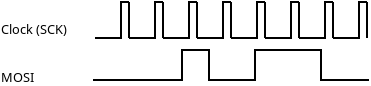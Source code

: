 <?xml version="1.0" encoding="UTF-8"?>
<dia:diagram xmlns:dia="http://www.lysator.liu.se/~alla/dia/"><dia:layer name="Background" visible="true"><dia:object type="Standard - ZigZagLine" version="0" id="O0"><dia:attribute name="obj_pos"><dia:point val="5.9,11.3"/></dia:attribute><dia:attribute name="obj_bb"><dia:rectangle val="5.85,9.45;7.65,11.35"/></dia:attribute><dia:attribute name="orth_points"><dia:point val="5.9,11.3"/><dia:point val="7.2,11.3"/><dia:point val="7.2,9.5"/><dia:point val="7.6,9.5"/></dia:attribute><dia:attribute name="orth_orient"><dia:enum val="0"/><dia:enum val="1"/><dia:enum val="0"/></dia:attribute></dia:object><dia:object type="Standard - Text" version="0" id="O1"><dia:attribute name="obj_pos"><dia:point val="1.2,11.1"/></dia:attribute><dia:attribute name="obj_bb"><dia:rectangle val="1.2,10.377;4.822,11.445"/></dia:attribute><dia:attribute name="text"><dia:composite type="text"><dia:attribute name="string"><dia:string>#Clock (SCK)#</dia:string></dia:attribute><dia:attribute name="font"><dia:font family="sans" style="0" name="Courier"/></dia:attribute><dia:attribute name="height"><dia:real val="0.8"/></dia:attribute><dia:attribute name="pos"><dia:point val="1.2,11.1"/></dia:attribute><dia:attribute name="color"><dia:color val="#000000"/></dia:attribute><dia:attribute name="alignment"><dia:enum val="0"/></dia:attribute></dia:composite></dia:attribute></dia:object><dia:object type="Standard - Text" version="0" id="O2"><dia:attribute name="obj_pos"><dia:point val="1.2,13.5"/></dia:attribute><dia:attribute name="obj_bb"><dia:rectangle val="1.177,12.777;2.85,13.845"/></dia:attribute><dia:attribute name="text"><dia:composite type="text"><dia:attribute name="string"><dia:string>#MOSI#</dia:string></dia:attribute><dia:attribute name="font"><dia:font family="sans" style="0" name="Courier"/></dia:attribute><dia:attribute name="height"><dia:real val="0.8"/></dia:attribute><dia:attribute name="pos"><dia:point val="1.2,13.5"/></dia:attribute><dia:attribute name="color"><dia:color val="#000000"/></dia:attribute><dia:attribute name="alignment"><dia:enum val="0"/></dia:attribute></dia:composite></dia:attribute></dia:object><dia:object type="Standard - Line" version="0" id="O3"><dia:attribute name="obj_pos"><dia:point val="7.6,9.5"/></dia:attribute><dia:attribute name="obj_bb"><dia:rectangle val="7.55,9.45;7.65,11.35"/></dia:attribute><dia:attribute name="conn_endpoints"><dia:point val="7.6,9.5"/><dia:point val="7.6,11.3"/></dia:attribute><dia:attribute name="numcp"><dia:int val="1"/></dia:attribute></dia:object><dia:object type="Standard - ZigZagLine" version="0" id="O4"><dia:attribute name="obj_pos"><dia:point val="7.6,11.3"/></dia:attribute><dia:attribute name="obj_bb"><dia:rectangle val="7.55,9.45;9.35,11.35"/></dia:attribute><dia:attribute name="orth_points"><dia:point val="7.6,11.3"/><dia:point val="8.9,11.3"/><dia:point val="8.9,9.5"/><dia:point val="9.3,9.5"/></dia:attribute><dia:attribute name="orth_orient"><dia:enum val="0"/><dia:enum val="1"/><dia:enum val="0"/></dia:attribute></dia:object><dia:object type="Standard - Line" version="0" id="O5"><dia:attribute name="obj_pos"><dia:point val="9.3,9.5"/></dia:attribute><dia:attribute name="obj_bb"><dia:rectangle val="9.25,9.45;9.35,11.35"/></dia:attribute><dia:attribute name="conn_endpoints"><dia:point val="9.3,9.5"/><dia:point val="9.3,11.3"/></dia:attribute><dia:attribute name="numcp"><dia:int val="1"/></dia:attribute></dia:object><dia:object type="Standard - ZigZagLine" version="0" id="O6"><dia:attribute name="obj_pos"><dia:point val="9.3,11.3"/></dia:attribute><dia:attribute name="obj_bb"><dia:rectangle val="9.25,9.45;11.05,11.35"/></dia:attribute><dia:attribute name="orth_points"><dia:point val="9.3,11.3"/><dia:point val="10.6,11.3"/><dia:point val="10.6,9.5"/><dia:point val="11,9.5"/></dia:attribute><dia:attribute name="orth_orient"><dia:enum val="0"/><dia:enum val="1"/><dia:enum val="0"/></dia:attribute></dia:object><dia:object type="Standard - Line" version="0" id="O7"><dia:attribute name="obj_pos"><dia:point val="11,9.5"/></dia:attribute><dia:attribute name="obj_bb"><dia:rectangle val="10.95,9.45;11.05,11.35"/></dia:attribute><dia:attribute name="conn_endpoints"><dia:point val="11,9.5"/><dia:point val="11,11.3"/></dia:attribute><dia:attribute name="numcp"><dia:int val="1"/></dia:attribute></dia:object><dia:object type="Standard - ZigZagLine" version="0" id="O8"><dia:attribute name="obj_pos"><dia:point val="11,11.3"/></dia:attribute><dia:attribute name="obj_bb"><dia:rectangle val="10.95,9.45;12.75,11.35"/></dia:attribute><dia:attribute name="orth_points"><dia:point val="11,11.3"/><dia:point val="12.3,11.3"/><dia:point val="12.3,9.5"/><dia:point val="12.7,9.5"/></dia:attribute><dia:attribute name="orth_orient"><dia:enum val="0"/><dia:enum val="1"/><dia:enum val="0"/></dia:attribute></dia:object><dia:object type="Standard - Line" version="0" id="O9"><dia:attribute name="obj_pos"><dia:point val="12.7,9.5"/></dia:attribute><dia:attribute name="obj_bb"><dia:rectangle val="12.65,9.45;12.75,11.35"/></dia:attribute><dia:attribute name="conn_endpoints"><dia:point val="12.7,9.5"/><dia:point val="12.7,11.3"/></dia:attribute><dia:attribute name="numcp"><dia:int val="1"/></dia:attribute></dia:object><dia:object type="Standard - ZigZagLine" version="0" id="O10"><dia:attribute name="obj_pos"><dia:point val="12.7,11.3"/></dia:attribute><dia:attribute name="obj_bb"><dia:rectangle val="12.65,9.45;14.45,11.35"/></dia:attribute><dia:attribute name="orth_points"><dia:point val="12.7,11.3"/><dia:point val="14,11.3"/><dia:point val="14,9.5"/><dia:point val="14.4,9.5"/></dia:attribute><dia:attribute name="orth_orient"><dia:enum val="0"/><dia:enum val="1"/><dia:enum val="0"/></dia:attribute></dia:object><dia:object type="Standard - Line" version="0" id="O11"><dia:attribute name="obj_pos"><dia:point val="14.4,9.5"/></dia:attribute><dia:attribute name="obj_bb"><dia:rectangle val="14.35,9.45;14.45,11.35"/></dia:attribute><dia:attribute name="conn_endpoints"><dia:point val="14.4,9.5"/><dia:point val="14.4,11.3"/></dia:attribute><dia:attribute name="numcp"><dia:int val="1"/></dia:attribute></dia:object><dia:object type="Standard - ZigZagLine" version="0" id="O12"><dia:attribute name="obj_pos"><dia:point val="14.4,11.3"/></dia:attribute><dia:attribute name="obj_bb"><dia:rectangle val="14.35,9.45;16.15,11.35"/></dia:attribute><dia:attribute name="orth_points"><dia:point val="14.4,11.3"/><dia:point val="15.7,11.3"/><dia:point val="15.7,9.5"/><dia:point val="16.1,9.5"/></dia:attribute><dia:attribute name="orth_orient"><dia:enum val="0"/><dia:enum val="1"/><dia:enum val="0"/></dia:attribute></dia:object><dia:object type="Standard - Line" version="0" id="O13"><dia:attribute name="obj_pos"><dia:point val="16.1,9.5"/></dia:attribute><dia:attribute name="obj_bb"><dia:rectangle val="16.05,9.45;16.15,11.35"/></dia:attribute><dia:attribute name="conn_endpoints"><dia:point val="16.1,9.5"/><dia:point val="16.1,11.3"/></dia:attribute><dia:attribute name="numcp"><dia:int val="1"/></dia:attribute></dia:object><dia:object type="Standard - ZigZagLine" version="0" id="O14"><dia:attribute name="obj_pos"><dia:point val="16.1,11.3"/></dia:attribute><dia:attribute name="obj_bb"><dia:rectangle val="16.05,9.45;17.85,11.35"/></dia:attribute><dia:attribute name="orth_points"><dia:point val="16.1,11.3"/><dia:point val="17.4,11.3"/><dia:point val="17.4,9.5"/><dia:point val="17.8,9.5"/></dia:attribute><dia:attribute name="orth_orient"><dia:enum val="0"/><dia:enum val="1"/><dia:enum val="0"/></dia:attribute></dia:object><dia:object type="Standard - Line" version="0" id="O15"><dia:attribute name="obj_pos"><dia:point val="17.8,9.5"/></dia:attribute><dia:attribute name="obj_bb"><dia:rectangle val="17.75,9.45;17.85,11.35"/></dia:attribute><dia:attribute name="conn_endpoints"><dia:point val="17.8,9.5"/><dia:point val="17.8,11.3"/></dia:attribute><dia:attribute name="numcp"><dia:int val="1"/></dia:attribute></dia:object><dia:object type="Standard - ZigZagLine" version="0" id="O16"><dia:attribute name="obj_pos"><dia:point val="17.8,11.3"/></dia:attribute><dia:attribute name="obj_bb"><dia:rectangle val="17.75,9.45;19.55,11.35"/></dia:attribute><dia:attribute name="orth_points"><dia:point val="17.8,11.3"/><dia:point val="19.1,11.3"/><dia:point val="19.1,9.5"/><dia:point val="19.5,9.5"/></dia:attribute><dia:attribute name="orth_orient"><dia:enum val="0"/><dia:enum val="1"/><dia:enum val="0"/></dia:attribute></dia:object><dia:object type="Standard - Line" version="0" id="O17"><dia:attribute name="obj_pos"><dia:point val="19.5,9.5"/></dia:attribute><dia:attribute name="obj_bb"><dia:rectangle val="19.45,9.45;19.55,11.35"/></dia:attribute><dia:attribute name="conn_endpoints"><dia:point val="19.5,9.5"/><dia:point val="19.5,11.3"/></dia:attribute><dia:attribute name="numcp"><dia:int val="1"/></dia:attribute></dia:object><dia:object type="Standard - ZigZagLine" version="0" id="O18"><dia:attribute name="obj_pos"><dia:point val="5.8,13.4"/></dia:attribute><dia:attribute name="obj_bb"><dia:rectangle val="5.75,13.35;9.05,13.45"/></dia:attribute><dia:attribute name="orth_points"><dia:point val="5.8,13.4"/><dia:point val="7.4,13.4"/><dia:point val="7.4,13.4"/><dia:point val="9,13.4"/></dia:attribute><dia:attribute name="orth_orient"><dia:enum val="0"/><dia:enum val="1"/><dia:enum val="0"/></dia:attribute></dia:object><dia:object type="Standard - ZigZagLine" version="0" id="O19"><dia:attribute name="obj_pos"><dia:point val="9,13.4"/></dia:attribute><dia:attribute name="obj_bb"><dia:rectangle val="8.95,11.85;11.45,13.45"/></dia:attribute><dia:attribute name="orth_points"><dia:point val="9,13.4"/><dia:point val="10.25,13.4"/><dia:point val="10.25,11.9"/><dia:point val="11.4,11.9"/></dia:attribute><dia:attribute name="orth_orient"><dia:enum val="0"/><dia:enum val="1"/><dia:enum val="0"/></dia:attribute></dia:object><dia:object type="Standard - ZigZagLine" version="0" id="O20"><dia:attribute name="obj_pos"><dia:point val="11.4,11.9"/></dia:attribute><dia:attribute name="obj_bb"><dia:rectangle val="11.35,11.85;13.75,13.45"/></dia:attribute><dia:attribute name="orth_points"><dia:point val="11.4,11.9"/><dia:point val="11.6,11.9"/><dia:point val="11.6,13.4"/><dia:point val="13.7,13.4"/></dia:attribute><dia:attribute name="orth_orient"><dia:enum val="0"/><dia:enum val="1"/><dia:enum val="0"/></dia:attribute></dia:object><dia:object type="Standard - ZigZagLine" version="0" id="O21"><dia:attribute name="obj_pos"><dia:point val="13.7,13.4"/></dia:attribute><dia:attribute name="obj_bb"><dia:rectangle val="13.65,11.85;16.55,13.45"/></dia:attribute><dia:attribute name="orth_points"><dia:point val="13.7,13.4"/><dia:point val="13.9,13.4"/><dia:point val="13.9,11.9"/><dia:point val="16.5,11.9"/></dia:attribute><dia:attribute name="orth_orient"><dia:enum val="0"/><dia:enum val="1"/><dia:enum val="0"/></dia:attribute></dia:object><dia:object type="Standard - ZigZagLine" version="0" id="O22"><dia:attribute name="obj_pos"><dia:point val="16.5,11.9"/></dia:attribute><dia:attribute name="obj_bb"><dia:rectangle val="16.45,11.85;19.65,13.45"/></dia:attribute><dia:attribute name="orth_points"><dia:point val="16.5,11.9"/><dia:point val="17.2,11.9"/><dia:point val="17.2,13.4"/><dia:point val="19.6,13.4"/></dia:attribute><dia:attribute name="orth_orient"><dia:enum val="0"/><dia:enum val="1"/><dia:enum val="0"/></dia:attribute></dia:object></dia:layer></dia:diagram>

